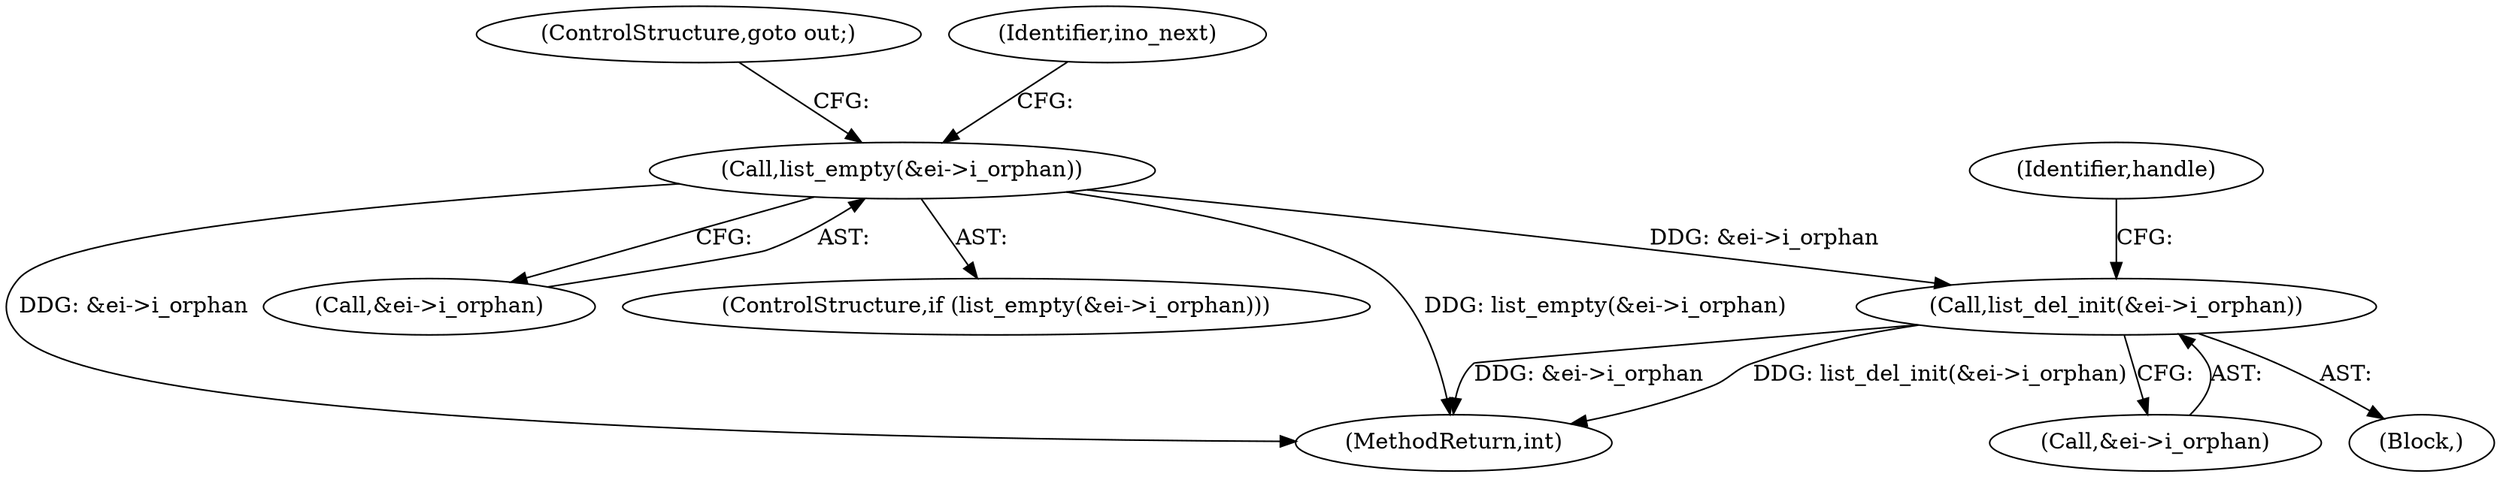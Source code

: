 digraph "0_linux_c9b92530a723ac5ef8e352885a1862b18f31b2f5_0@pointer" {
"1000137" [label="(Call,list_empty(&ei->i_orphan))"];
"1000166" [label="(Call,list_del_init(&ei->i_orphan))"];
"1000296" [label="(MethodReturn,int)"];
"1000142" [label="(ControlStructure,goto out;)"];
"1000138" [label="(Call,&ei->i_orphan)"];
"1000104" [label="(Block,)"];
"1000144" [label="(Identifier,ino_next)"];
"1000166" [label="(Call,list_del_init(&ei->i_orphan))"];
"1000136" [label="(ControlStructure,if (list_empty(&ei->i_orphan)))"];
"1000137" [label="(Call,list_empty(&ei->i_orphan))"];
"1000167" [label="(Call,&ei->i_orphan)"];
"1000173" [label="(Identifier,handle)"];
"1000137" -> "1000136"  [label="AST: "];
"1000137" -> "1000138"  [label="CFG: "];
"1000138" -> "1000137"  [label="AST: "];
"1000142" -> "1000137"  [label="CFG: "];
"1000144" -> "1000137"  [label="CFG: "];
"1000137" -> "1000296"  [label="DDG: &ei->i_orphan"];
"1000137" -> "1000296"  [label="DDG: list_empty(&ei->i_orphan)"];
"1000137" -> "1000166"  [label="DDG: &ei->i_orphan"];
"1000166" -> "1000104"  [label="AST: "];
"1000166" -> "1000167"  [label="CFG: "];
"1000167" -> "1000166"  [label="AST: "];
"1000173" -> "1000166"  [label="CFG: "];
"1000166" -> "1000296"  [label="DDG: list_del_init(&ei->i_orphan)"];
"1000166" -> "1000296"  [label="DDG: &ei->i_orphan"];
}
